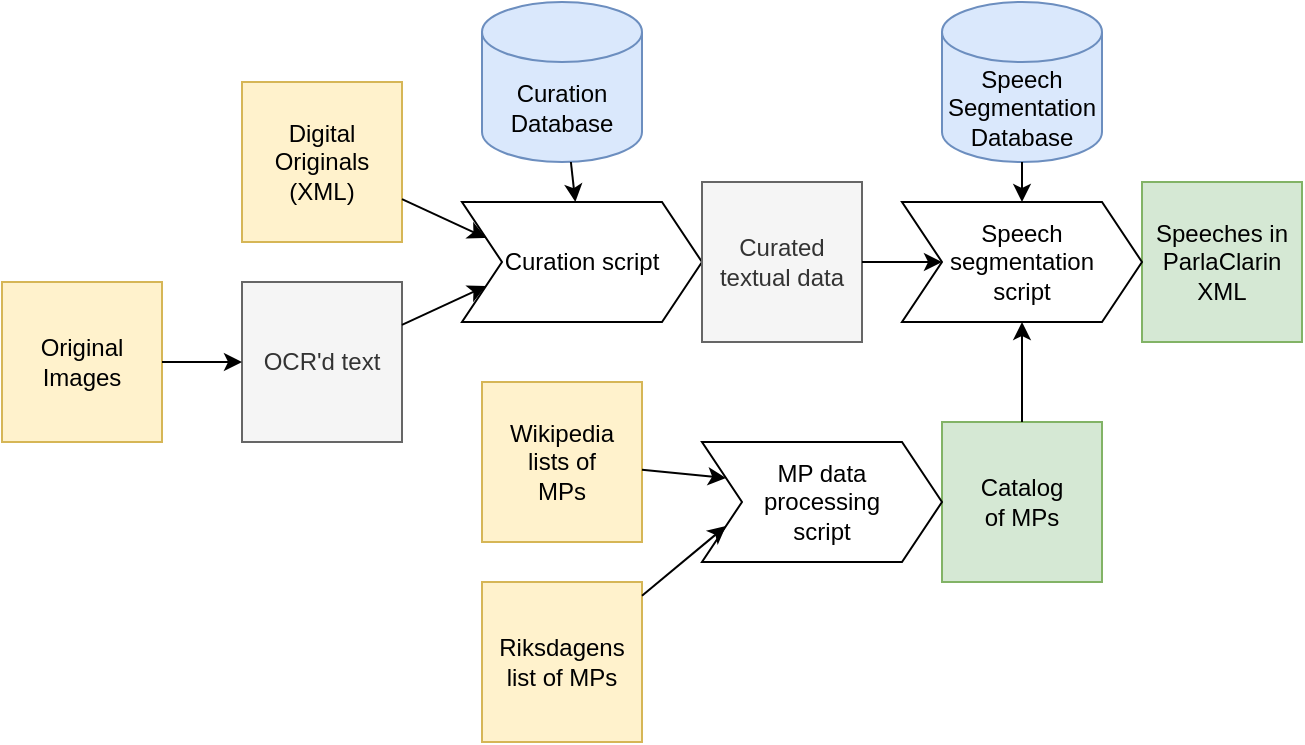 <mxfile version="13.8.9" type="device"><diagram id="0JQowHfDmwSLZ0olz5bD" name="Page-1"><mxGraphModel dx="946" dy="544" grid="1" gridSize="10" guides="1" tooltips="1" connect="1" arrows="1" fold="1" page="1" pageScale="1" pageWidth="827" pageHeight="1169" math="0" shadow="0"><root><mxCell id="0"/><mxCell id="1" parent="0"/><mxCell id="RQD2KGkkcrppu90dIMZC-1" value="&lt;div&gt;Digital&lt;br&gt;&lt;/div&gt;&lt;div&gt;Originals&lt;/div&gt;&lt;div&gt;(XML)&lt;br&gt;&lt;/div&gt;" style="whiteSpace=wrap;html=1;aspect=fixed;fillColor=#fff2cc;strokeColor=#d6b656;" parent="1" vertex="1"><mxGeometry x="160" y="200" width="80" height="80" as="geometry"/></mxCell><mxCell id="RQD2KGkkcrppu90dIMZC-2" value="&lt;div&gt;Original&lt;/div&gt;&lt;div&gt;Images&lt;br&gt;&lt;/div&gt;" style="whiteSpace=wrap;html=1;aspect=fixed;fillColor=#fff2cc;strokeColor=#d6b656;" parent="1" vertex="1"><mxGeometry x="40" y="300" width="80" height="80" as="geometry"/></mxCell><mxCell id="RQD2KGkkcrppu90dIMZC-3" value="OCR'd text" style="whiteSpace=wrap;html=1;aspect=fixed;fillColor=#f5f5f5;strokeColor=#666666;fontColor=#333333;" parent="1" vertex="1"><mxGeometry x="160" y="300" width="80" height="80" as="geometry"/></mxCell><mxCell id="RQD2KGkkcrppu90dIMZC-4" value="&lt;div&gt;Speeches in&lt;/div&gt;&lt;div&gt;ParlaClarin&lt;br&gt;&lt;/div&gt;&lt;div&gt;XML&lt;br&gt;&lt;/div&gt;" style="whiteSpace=wrap;html=1;aspect=fixed;fillColor=#d5e8d4;strokeColor=#82b366;" parent="1" vertex="1"><mxGeometry x="610" y="250" width="80" height="80" as="geometry"/></mxCell><mxCell id="RQD2KGkkcrppu90dIMZC-5" value="&lt;div&gt;Catalog&lt;/div&gt;&lt;div&gt;of MPs&lt;br&gt;&lt;/div&gt;" style="whiteSpace=wrap;html=1;aspect=fixed;fillColor=#d5e8d4;strokeColor=#82b366;" parent="1" vertex="1"><mxGeometry x="510" y="370" width="80" height="80" as="geometry"/></mxCell><mxCell id="RQD2KGkkcrppu90dIMZC-6" value="&lt;div&gt;Curation&lt;/div&gt;&lt;div&gt;Database&lt;br&gt;&lt;/div&gt;" style="shape=cylinder3;whiteSpace=wrap;html=1;boundedLbl=1;backgroundOutline=1;size=15;fillColor=#dae8fc;strokeColor=#6c8ebf;" parent="1" vertex="1"><mxGeometry x="280" y="160" width="80" height="80" as="geometry"/></mxCell><mxCell id="RQD2KGkkcrppu90dIMZC-7" value="&lt;div&gt;Speech&lt;br&gt;&lt;/div&gt;&lt;div&gt;Segmentation&lt;br&gt;&lt;/div&gt;&lt;div&gt;Database&lt;br&gt;&lt;/div&gt;" style="shape=cylinder3;whiteSpace=wrap;html=1;boundedLbl=1;backgroundOutline=1;size=15;fillColor=#dae8fc;strokeColor=#6c8ebf;" parent="1" vertex="1"><mxGeometry x="510" y="160" width="80" height="80" as="geometry"/></mxCell><mxCell id="RQD2KGkkcrppu90dIMZC-8" value="Curation script" style="shape=step;perimeter=stepPerimeter;whiteSpace=wrap;html=1;fixedSize=1;" parent="1" vertex="1"><mxGeometry x="270" y="260" width="120" height="60" as="geometry"/></mxCell><mxCell id="RQD2KGkkcrppu90dIMZC-9" value="Curated textual data" style="whiteSpace=wrap;html=1;aspect=fixed;fillColor=#f5f5f5;strokeColor=#666666;fontColor=#333333;" parent="1" vertex="1"><mxGeometry x="390" y="250" width="80" height="80" as="geometry"/></mxCell><mxCell id="RQD2KGkkcrppu90dIMZC-12" value="" style="endArrow=classic;html=1;entryX=0;entryY=0.25;entryDx=0;entryDy=0;" parent="1" source="RQD2KGkkcrppu90dIMZC-1" target="RQD2KGkkcrppu90dIMZC-8" edge="1"><mxGeometry width="50" height="50" relative="1" as="geometry"><mxPoint x="390" y="330" as="sourcePoint"/><mxPoint x="440" y="280" as="targetPoint"/></mxGeometry></mxCell><mxCell id="RQD2KGkkcrppu90dIMZC-13" value="" style="endArrow=classic;html=1;" parent="1" source="RQD2KGkkcrppu90dIMZC-6" target="RQD2KGkkcrppu90dIMZC-8" edge="1"><mxGeometry width="50" height="50" relative="1" as="geometry"><mxPoint x="390" y="330" as="sourcePoint"/><mxPoint x="440" y="280" as="targetPoint"/></mxGeometry></mxCell><mxCell id="RQD2KGkkcrppu90dIMZC-14" value="" style="endArrow=classic;html=1;entryX=0;entryY=0.75;entryDx=0;entryDy=0;" parent="1" source="RQD2KGkkcrppu90dIMZC-3" target="RQD2KGkkcrppu90dIMZC-8" edge="1"><mxGeometry width="50" height="50" relative="1" as="geometry"><mxPoint x="390" y="330" as="sourcePoint"/><mxPoint x="440" y="280" as="targetPoint"/></mxGeometry></mxCell><mxCell id="RQD2KGkkcrppu90dIMZC-15" value="" style="endArrow=classic;html=1;" parent="1" source="RQD2KGkkcrppu90dIMZC-2" target="RQD2KGkkcrppu90dIMZC-3" edge="1"><mxGeometry width="50" height="50" relative="1" as="geometry"><mxPoint x="390" y="330" as="sourcePoint"/><mxPoint x="440" y="280" as="targetPoint"/></mxGeometry></mxCell><mxCell id="RQD2KGkkcrppu90dIMZC-16" value="&lt;div&gt;Speech&lt;/div&gt;&lt;div&gt;segmentation&lt;/div&gt;&lt;div&gt;script&lt;/div&gt;" style="shape=step;perimeter=stepPerimeter;whiteSpace=wrap;html=1;fixedSize=1;" parent="1" vertex="1"><mxGeometry x="490" y="260" width="120" height="60" as="geometry"/></mxCell><mxCell id="RQD2KGkkcrppu90dIMZC-17" value="" style="endArrow=classic;html=1;" parent="1" source="RQD2KGkkcrppu90dIMZC-9" target="RQD2KGkkcrppu90dIMZC-16" edge="1"><mxGeometry width="50" height="50" relative="1" as="geometry"><mxPoint x="390" y="330" as="sourcePoint"/><mxPoint x="440" y="280" as="targetPoint"/></mxGeometry></mxCell><mxCell id="RQD2KGkkcrppu90dIMZC-18" value="" style="endArrow=classic;html=1;" parent="1" source="RQD2KGkkcrppu90dIMZC-7" target="RQD2KGkkcrppu90dIMZC-16" edge="1"><mxGeometry width="50" height="50" relative="1" as="geometry"><mxPoint x="390" y="330" as="sourcePoint"/><mxPoint x="440" y="280" as="targetPoint"/></mxGeometry></mxCell><mxCell id="RQD2KGkkcrppu90dIMZC-19" value="" style="endArrow=classic;html=1;" parent="1" source="RQD2KGkkcrppu90dIMZC-5" target="RQD2KGkkcrppu90dIMZC-16" edge="1"><mxGeometry width="50" height="50" relative="1" as="geometry"><mxPoint x="390" y="330" as="sourcePoint"/><mxPoint x="440" y="280" as="targetPoint"/></mxGeometry></mxCell><mxCell id="RQD2KGkkcrppu90dIMZC-20" value="&lt;div&gt;MP data&lt;/div&gt;&lt;div&gt;processing&lt;/div&gt;&lt;div&gt;script&lt;br&gt;&lt;/div&gt;" style="shape=step;perimeter=stepPerimeter;whiteSpace=wrap;html=1;fixedSize=1;" parent="1" vertex="1"><mxGeometry x="390" y="380" width="120" height="60" as="geometry"/></mxCell><mxCell id="RQD2KGkkcrppu90dIMZC-21" value="&lt;div&gt;Wikipedia&lt;/div&gt;&lt;div&gt;lists of &lt;br&gt;&lt;/div&gt;&lt;div&gt;MPs&lt;br&gt;&lt;/div&gt;" style="whiteSpace=wrap;html=1;aspect=fixed;fillColor=#fff2cc;strokeColor=#d6b656;" parent="1" vertex="1"><mxGeometry x="280" y="350" width="80" height="80" as="geometry"/></mxCell><mxCell id="RQD2KGkkcrppu90dIMZC-22" value="&lt;div&gt;Riksdagens&lt;/div&gt;&lt;div&gt;list of MPs&lt;br&gt;&lt;/div&gt;" style="whiteSpace=wrap;html=1;aspect=fixed;fillColor=#fff2cc;strokeColor=#d6b656;" parent="1" vertex="1"><mxGeometry x="280" y="450" width="80" height="80" as="geometry"/></mxCell><mxCell id="RQD2KGkkcrppu90dIMZC-23" value="" style="endArrow=classic;html=1;entryX=0;entryY=0.75;entryDx=0;entryDy=0;" parent="1" source="RQD2KGkkcrppu90dIMZC-22" target="RQD2KGkkcrppu90dIMZC-20" edge="1"><mxGeometry width="50" height="50" relative="1" as="geometry"><mxPoint x="390" y="330" as="sourcePoint"/><mxPoint x="440" y="280" as="targetPoint"/></mxGeometry></mxCell><mxCell id="RQD2KGkkcrppu90dIMZC-24" value="" style="endArrow=classic;html=1;entryX=0;entryY=0.25;entryDx=0;entryDy=0;" parent="1" source="RQD2KGkkcrppu90dIMZC-21" target="RQD2KGkkcrppu90dIMZC-20" edge="1"><mxGeometry width="50" height="50" relative="1" as="geometry"><mxPoint x="390" y="330" as="sourcePoint"/><mxPoint x="440" y="280" as="targetPoint"/></mxGeometry></mxCell></root></mxGraphModel></diagram></mxfile>